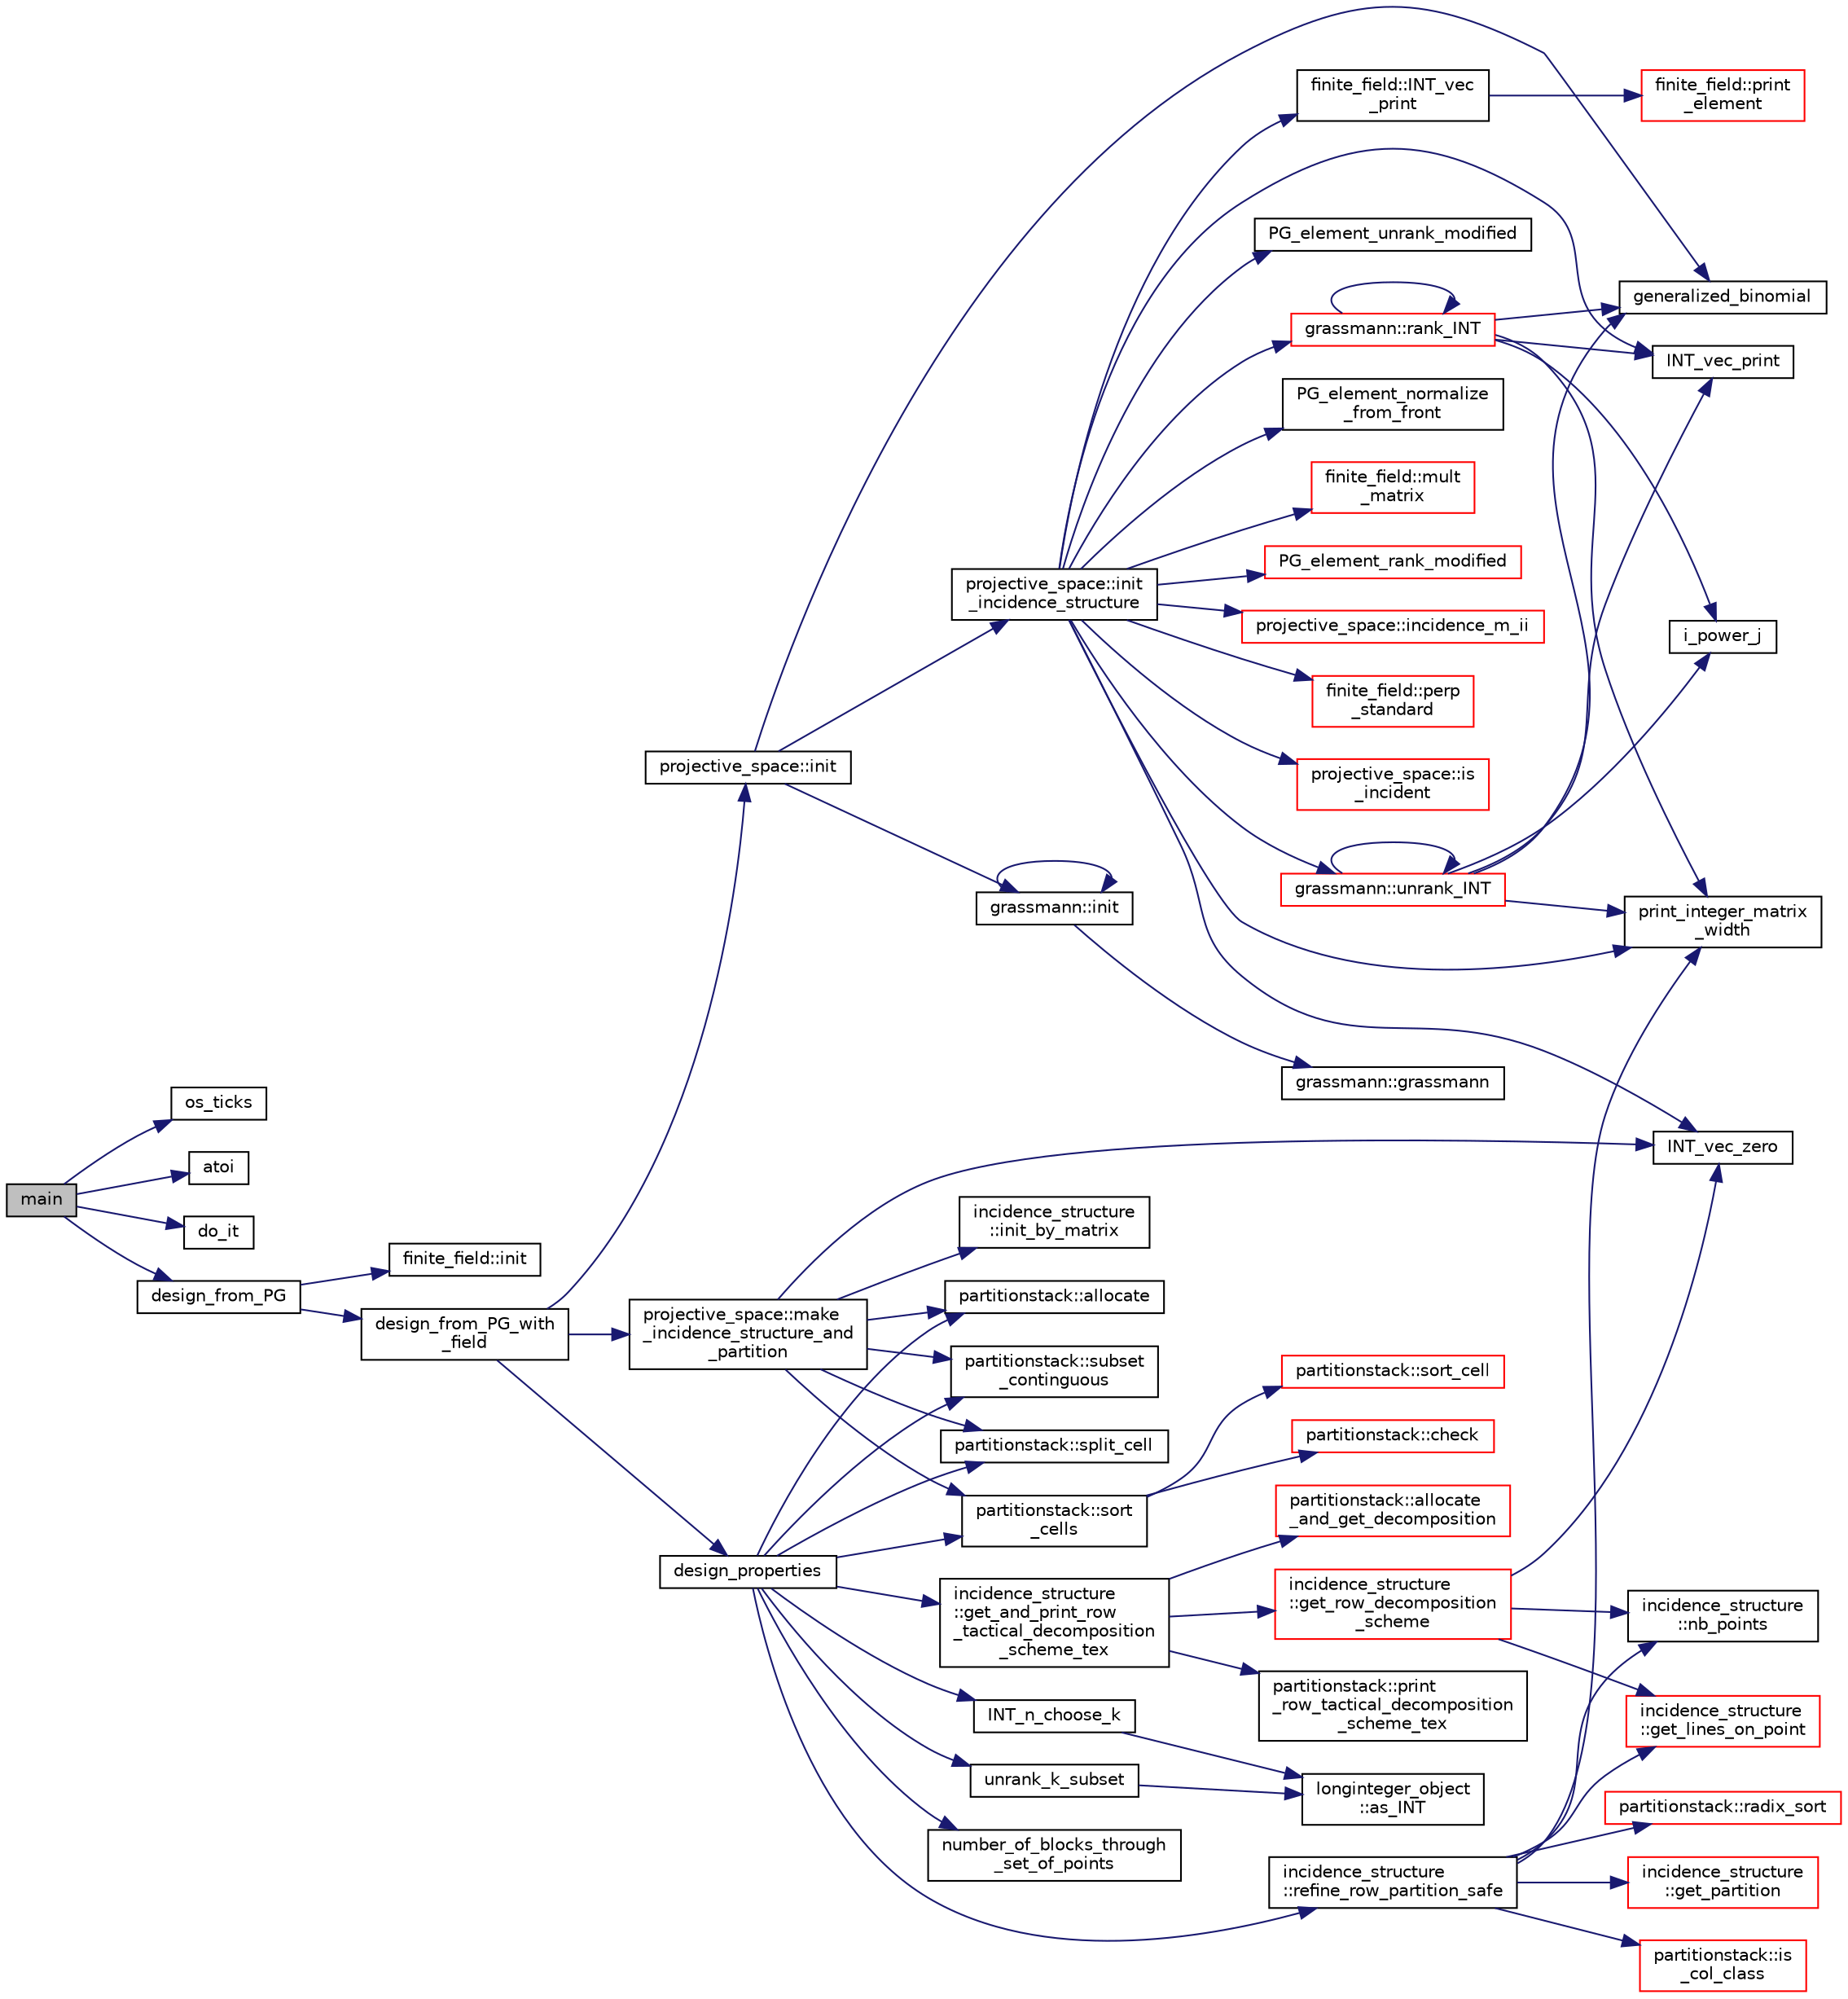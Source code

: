 digraph "main"
{
  edge [fontname="Helvetica",fontsize="10",labelfontname="Helvetica",labelfontsize="10"];
  node [fontname="Helvetica",fontsize="10",shape=record];
  rankdir="LR";
  Node669 [label="main",height=0.2,width=0.4,color="black", fillcolor="grey75", style="filled", fontcolor="black"];
  Node669 -> Node670 [color="midnightblue",fontsize="10",style="solid",fontname="Helvetica"];
  Node670 [label="os_ticks",height=0.2,width=0.4,color="black", fillcolor="white", style="filled",URL="$d5/db4/io__and__os_8h.html#a3da6d2b09e35d569adb7101dffcb5224"];
  Node669 -> Node671 [color="midnightblue",fontsize="10",style="solid",fontname="Helvetica"];
  Node671 [label="atoi",height=0.2,width=0.4,color="black", fillcolor="white", style="filled",URL="$d9/d60/discreta_8h.html#ad0ac71cbcb495289e474437d6b7d7fac"];
  Node669 -> Node672 [color="midnightblue",fontsize="10",style="solid",fontname="Helvetica"];
  Node672 [label="do_it",height=0.2,width=0.4,color="black", fillcolor="white", style="filled",URL="$d9/dc2/apps_2combinatorics_2design_8_c.html#a8322e25d1cf794bd03fd8d56554a003f"];
  Node669 -> Node673 [color="midnightblue",fontsize="10",style="solid",fontname="Helvetica"];
  Node673 [label="design_from_PG",height=0.2,width=0.4,color="black", fillcolor="white", style="filled",URL="$d9/dc2/apps_2combinatorics_2design_8_c.html#aaac4564bcb168115351dacf8aefd1001"];
  Node673 -> Node674 [color="midnightblue",fontsize="10",style="solid",fontname="Helvetica"];
  Node674 [label="finite_field::init",height=0.2,width=0.4,color="black", fillcolor="white", style="filled",URL="$df/d5a/classfinite__field.html#a13e75e8165b27464935b50368ee8313c"];
  Node673 -> Node675 [color="midnightblue",fontsize="10",style="solid",fontname="Helvetica"];
  Node675 [label="design_from_PG_with\l_field",height=0.2,width=0.4,color="black", fillcolor="white", style="filled",URL="$d9/dc2/apps_2combinatorics_2design_8_c.html#a5d0ddbe05228e631bc5fc469bc9ba6dd"];
  Node675 -> Node676 [color="midnightblue",fontsize="10",style="solid",fontname="Helvetica"];
  Node676 [label="projective_space::init",height=0.2,width=0.4,color="black", fillcolor="white", style="filled",URL="$d2/d17/classprojective__space.html#a8a1efa40df92744519365f82e4740dab"];
  Node676 -> Node677 [color="midnightblue",fontsize="10",style="solid",fontname="Helvetica"];
  Node677 [label="grassmann::init",height=0.2,width=0.4,color="black", fillcolor="white", style="filled",URL="$df/d02/classgrassmann.html#a2e8cf7b9f203254493d7c2607c17d498"];
  Node677 -> Node678 [color="midnightblue",fontsize="10",style="solid",fontname="Helvetica"];
  Node678 [label="grassmann::grassmann",height=0.2,width=0.4,color="black", fillcolor="white", style="filled",URL="$df/d02/classgrassmann.html#a252a85d3b74eb4fbd5771f4152a5f272"];
  Node677 -> Node677 [color="midnightblue",fontsize="10",style="solid",fontname="Helvetica"];
  Node676 -> Node679 [color="midnightblue",fontsize="10",style="solid",fontname="Helvetica"];
  Node679 [label="generalized_binomial",height=0.2,width=0.4,color="black", fillcolor="white", style="filled",URL="$d2/d7c/combinatorics_8_c.html#a24762dc22e45175d18ec1ec1d2556ae8"];
  Node676 -> Node680 [color="midnightblue",fontsize="10",style="solid",fontname="Helvetica"];
  Node680 [label="projective_space::init\l_incidence_structure",height=0.2,width=0.4,color="black", fillcolor="white", style="filled",URL="$d2/d17/classprojective__space.html#a1e59490325e045cc52674a3706780aed"];
  Node680 -> Node681 [color="midnightblue",fontsize="10",style="solid",fontname="Helvetica"];
  Node681 [label="INT_vec_zero",height=0.2,width=0.4,color="black", fillcolor="white", style="filled",URL="$df/dbf/sajeeb_8_c.html#aa8c9c7977203577026080f546fe4980f"];
  Node680 -> Node682 [color="midnightblue",fontsize="10",style="solid",fontname="Helvetica"];
  Node682 [label="PG_element_unrank_modified",height=0.2,width=0.4,color="black", fillcolor="white", style="filled",URL="$d4/d67/geometry_8h.html#a83ae9b605d496f6a90345303f6efae64"];
  Node680 -> Node683 [color="midnightblue",fontsize="10",style="solid",fontname="Helvetica"];
  Node683 [label="INT_vec_print",height=0.2,width=0.4,color="black", fillcolor="white", style="filled",URL="$df/dbf/sajeeb_8_c.html#a79a5901af0b47dd0d694109543c027fe"];
  Node680 -> Node684 [color="midnightblue",fontsize="10",style="solid",fontname="Helvetica"];
  Node684 [label="finite_field::INT_vec\l_print",height=0.2,width=0.4,color="black", fillcolor="white", style="filled",URL="$df/d5a/classfinite__field.html#a9c33a61dedc197e37b014b6f8dc07f06"];
  Node684 -> Node685 [color="midnightblue",fontsize="10",style="solid",fontname="Helvetica"];
  Node685 [label="finite_field::print\l_element",height=0.2,width=0.4,color="red", fillcolor="white", style="filled",URL="$df/d5a/classfinite__field.html#ab7d1f59c043d7696b8b47c92d0fedad5"];
  Node680 -> Node688 [color="midnightblue",fontsize="10",style="solid",fontname="Helvetica"];
  Node688 [label="PG_element_normalize\l_from_front",height=0.2,width=0.4,color="black", fillcolor="white", style="filled",URL="$d4/d67/geometry_8h.html#af675caf5f9975573455c8d93cb56bf95"];
  Node680 -> Node689 [color="midnightblue",fontsize="10",style="solid",fontname="Helvetica"];
  Node689 [label="grassmann::unrank_INT",height=0.2,width=0.4,color="red", fillcolor="white", style="filled",URL="$df/d02/classgrassmann.html#a32079405b95a6da2ba1420567d762d64"];
  Node689 -> Node679 [color="midnightblue",fontsize="10",style="solid",fontname="Helvetica"];
  Node689 -> Node690 [color="midnightblue",fontsize="10",style="solid",fontname="Helvetica"];
  Node690 [label="i_power_j",height=0.2,width=0.4,color="black", fillcolor="white", style="filled",URL="$de/dc5/algebra__and__number__theory_8h.html#a39b321523e8957d701618bb5cac542b5"];
  Node689 -> Node683 [color="midnightblue",fontsize="10",style="solid",fontname="Helvetica"];
  Node689 -> Node689 [color="midnightblue",fontsize="10",style="solid",fontname="Helvetica"];
  Node689 -> Node693 [color="midnightblue",fontsize="10",style="solid",fontname="Helvetica"];
  Node693 [label="print_integer_matrix\l_width",height=0.2,width=0.4,color="black", fillcolor="white", style="filled",URL="$d5/db4/io__and__os_8h.html#aa78f3e73fc2179251bd15adbcc31573f"];
  Node680 -> Node693 [color="midnightblue",fontsize="10",style="solid",fontname="Helvetica"];
  Node680 -> Node694 [color="midnightblue",fontsize="10",style="solid",fontname="Helvetica"];
  Node694 [label="grassmann::rank_INT",height=0.2,width=0.4,color="red", fillcolor="white", style="filled",URL="$df/d02/classgrassmann.html#a1fa95ce7ecebd48b04c7a0dc75491184"];
  Node694 -> Node693 [color="midnightblue",fontsize="10",style="solid",fontname="Helvetica"];
  Node694 -> Node683 [color="midnightblue",fontsize="10",style="solid",fontname="Helvetica"];
  Node694 -> Node690 [color="midnightblue",fontsize="10",style="solid",fontname="Helvetica"];
  Node694 -> Node679 [color="midnightblue",fontsize="10",style="solid",fontname="Helvetica"];
  Node694 -> Node694 [color="midnightblue",fontsize="10",style="solid",fontname="Helvetica"];
  Node680 -> Node697 [color="midnightblue",fontsize="10",style="solid",fontname="Helvetica"];
  Node697 [label="finite_field::mult\l_matrix",height=0.2,width=0.4,color="red", fillcolor="white", style="filled",URL="$df/d5a/classfinite__field.html#a48517f15dfd7b21c37e0975855f1ada2"];
  Node680 -> Node700 [color="midnightblue",fontsize="10",style="solid",fontname="Helvetica"];
  Node700 [label="PG_element_rank_modified",height=0.2,width=0.4,color="red", fillcolor="white", style="filled",URL="$d4/d67/geometry_8h.html#a9cd1a8bf5b88a038e33862f6c2c3dd36"];
  Node680 -> Node702 [color="midnightblue",fontsize="10",style="solid",fontname="Helvetica"];
  Node702 [label="projective_space::incidence_m_ii",height=0.2,width=0.4,color="red", fillcolor="white", style="filled",URL="$d2/d17/classprojective__space.html#adafef534cb822f51289101e7d465ede2"];
  Node680 -> Node704 [color="midnightblue",fontsize="10",style="solid",fontname="Helvetica"];
  Node704 [label="finite_field::perp\l_standard",height=0.2,width=0.4,color="red", fillcolor="white", style="filled",URL="$df/d5a/classfinite__field.html#a2f5bc92908aea624a8d9179d2a9ba057"];
  Node680 -> Node709 [color="midnightblue",fontsize="10",style="solid",fontname="Helvetica"];
  Node709 [label="projective_space::is\l_incident",height=0.2,width=0.4,color="red", fillcolor="white", style="filled",URL="$d2/d17/classprojective__space.html#a225780a9f3d266bc425b3be0cf5bc0ff"];
  Node675 -> Node711 [color="midnightblue",fontsize="10",style="solid",fontname="Helvetica"];
  Node711 [label="projective_space::make\l_incidence_structure_and\l_partition",height=0.2,width=0.4,color="black", fillcolor="white", style="filled",URL="$d2/d17/classprojective__space.html#a40b8d8590d6612a33a930e9c75b45774"];
  Node711 -> Node681 [color="midnightblue",fontsize="10",style="solid",fontname="Helvetica"];
  Node711 -> Node712 [color="midnightblue",fontsize="10",style="solid",fontname="Helvetica"];
  Node712 [label="incidence_structure\l::init_by_matrix",height=0.2,width=0.4,color="black", fillcolor="white", style="filled",URL="$da/d8a/classincidence__structure.html#a3f4fea622872e3e0f50698abca967561"];
  Node711 -> Node713 [color="midnightblue",fontsize="10",style="solid",fontname="Helvetica"];
  Node713 [label="partitionstack::allocate",height=0.2,width=0.4,color="black", fillcolor="white", style="filled",URL="$d3/d87/classpartitionstack.html#a8ff49c4bd001383eb1f9f0d9bbb01c05"];
  Node711 -> Node714 [color="midnightblue",fontsize="10",style="solid",fontname="Helvetica"];
  Node714 [label="partitionstack::subset\l_continguous",height=0.2,width=0.4,color="black", fillcolor="white", style="filled",URL="$d3/d87/classpartitionstack.html#a9a58475ddfa123b384ff187b290fa37c"];
  Node711 -> Node715 [color="midnightblue",fontsize="10",style="solid",fontname="Helvetica"];
  Node715 [label="partitionstack::split_cell",height=0.2,width=0.4,color="black", fillcolor="white", style="filled",URL="$d3/d87/classpartitionstack.html#aafceac783d21309e491df61254f41244"];
  Node711 -> Node716 [color="midnightblue",fontsize="10",style="solid",fontname="Helvetica"];
  Node716 [label="partitionstack::sort\l_cells",height=0.2,width=0.4,color="black", fillcolor="white", style="filled",URL="$d3/d87/classpartitionstack.html#a6e2783ab6d6b06f37ac21ce529e219b6"];
  Node716 -> Node717 [color="midnightblue",fontsize="10",style="solid",fontname="Helvetica"];
  Node717 [label="partitionstack::sort_cell",height=0.2,width=0.4,color="red", fillcolor="white", style="filled",URL="$d3/d87/classpartitionstack.html#abb4d78049a6424e54e65a25c7d57dca2"];
  Node716 -> Node721 [color="midnightblue",fontsize="10",style="solid",fontname="Helvetica"];
  Node721 [label="partitionstack::check",height=0.2,width=0.4,color="red", fillcolor="white", style="filled",URL="$d3/d87/classpartitionstack.html#a30ab45463af6dbfc8e46314ff03624ae"];
  Node675 -> Node724 [color="midnightblue",fontsize="10",style="solid",fontname="Helvetica"];
  Node724 [label="design_properties",height=0.2,width=0.4,color="black", fillcolor="white", style="filled",URL="$d9/dc2/apps_2combinatorics_2design_8_c.html#a7d7aac893d68b4a25d1ab91b57ae2af1"];
  Node724 -> Node713 [color="midnightblue",fontsize="10",style="solid",fontname="Helvetica"];
  Node724 -> Node714 [color="midnightblue",fontsize="10",style="solid",fontname="Helvetica"];
  Node724 -> Node715 [color="midnightblue",fontsize="10",style="solid",fontname="Helvetica"];
  Node724 -> Node716 [color="midnightblue",fontsize="10",style="solid",fontname="Helvetica"];
  Node724 -> Node725 [color="midnightblue",fontsize="10",style="solid",fontname="Helvetica"];
  Node725 [label="incidence_structure\l::refine_row_partition_safe",height=0.2,width=0.4,color="black", fillcolor="white", style="filled",URL="$da/d8a/classincidence__structure.html#ae84b2dc0f1a0cd1f9acfadcae21e3745"];
  Node725 -> Node726 [color="midnightblue",fontsize="10",style="solid",fontname="Helvetica"];
  Node726 [label="incidence_structure\l::get_partition",height=0.2,width=0.4,color="red", fillcolor="white", style="filled",URL="$da/d8a/classincidence__structure.html#a15f287785f85f3c6098dae8ec80a0ccd"];
  Node725 -> Node729 [color="midnightblue",fontsize="10",style="solid",fontname="Helvetica"];
  Node729 [label="incidence_structure\l::nb_points",height=0.2,width=0.4,color="black", fillcolor="white", style="filled",URL="$da/d8a/classincidence__structure.html#aff5f6bfdc7470e73082ee6faacf0af64"];
  Node725 -> Node730 [color="midnightblue",fontsize="10",style="solid",fontname="Helvetica"];
  Node730 [label="incidence_structure\l::get_lines_on_point",height=0.2,width=0.4,color="red", fillcolor="white", style="filled",URL="$da/d8a/classincidence__structure.html#a09148fd9478525b4a65c8e44833d1861"];
  Node725 -> Node693 [color="midnightblue",fontsize="10",style="solid",fontname="Helvetica"];
  Node725 -> Node889 [color="midnightblue",fontsize="10",style="solid",fontname="Helvetica"];
  Node889 [label="partitionstack::is\l_col_class",height=0.2,width=0.4,color="red", fillcolor="white", style="filled",URL="$d3/d87/classpartitionstack.html#a9dbd980faea7ce40bebd3cf4b843bc63"];
  Node725 -> Node890 [color="midnightblue",fontsize="10",style="solid",fontname="Helvetica"];
  Node890 [label="partitionstack::radix_sort",height=0.2,width=0.4,color="red", fillcolor="white", style="filled",URL="$d3/d87/classpartitionstack.html#a9ab564e8289467768e46fea7d6f8711e"];
  Node724 -> Node894 [color="midnightblue",fontsize="10",style="solid",fontname="Helvetica"];
  Node894 [label="incidence_structure\l::get_and_print_row\l_tactical_decomposition\l_scheme_tex",height=0.2,width=0.4,color="black", fillcolor="white", style="filled",URL="$da/d8a/classincidence__structure.html#a93bcc4c9c4ebb9635a60b2c5df9c43b0"];
  Node894 -> Node895 [color="midnightblue",fontsize="10",style="solid",fontname="Helvetica"];
  Node895 [label="partitionstack::allocate\l_and_get_decomposition",height=0.2,width=0.4,color="red", fillcolor="white", style="filled",URL="$d3/d87/classpartitionstack.html#a3cd13923b18c41d37259ed943f331208"];
  Node894 -> Node896 [color="midnightblue",fontsize="10",style="solid",fontname="Helvetica"];
  Node896 [label="incidence_structure\l::get_row_decomposition\l_scheme",height=0.2,width=0.4,color="red", fillcolor="white", style="filled",URL="$da/d8a/classincidence__structure.html#aa0ad04253ba8e75bb15900ee8b01c9aa"];
  Node896 -> Node681 [color="midnightblue",fontsize="10",style="solid",fontname="Helvetica"];
  Node896 -> Node730 [color="midnightblue",fontsize="10",style="solid",fontname="Helvetica"];
  Node896 -> Node729 [color="midnightblue",fontsize="10",style="solid",fontname="Helvetica"];
  Node894 -> Node897 [color="midnightblue",fontsize="10",style="solid",fontname="Helvetica"];
  Node897 [label="partitionstack::print\l_row_tactical_decomposition\l_scheme_tex",height=0.2,width=0.4,color="black", fillcolor="white", style="filled",URL="$d3/d87/classpartitionstack.html#ae4b0ff95426d127e85b655652676c1e2"];
  Node724 -> Node898 [color="midnightblue",fontsize="10",style="solid",fontname="Helvetica"];
  Node898 [label="INT_n_choose_k",height=0.2,width=0.4,color="black", fillcolor="white", style="filled",URL="$d2/d7c/combinatorics_8_c.html#aa74adc702e59feadb839f44c0aaec8f6"];
  Node898 -> Node899 [color="midnightblue",fontsize="10",style="solid",fontname="Helvetica"];
  Node899 [label="longinteger_object\l::as_INT",height=0.2,width=0.4,color="black", fillcolor="white", style="filled",URL="$dd/d7e/classlonginteger__object.html#afb992d4679a6741acc63c8bcba27971e"];
  Node724 -> Node900 [color="midnightblue",fontsize="10",style="solid",fontname="Helvetica"];
  Node900 [label="unrank_k_subset",height=0.2,width=0.4,color="black", fillcolor="white", style="filled",URL="$d2/d7c/combinatorics_8_c.html#a709dbec12f4da5bb02b9352d45a2c77d"];
  Node900 -> Node899 [color="midnightblue",fontsize="10",style="solid",fontname="Helvetica"];
  Node724 -> Node901 [color="midnightblue",fontsize="10",style="solid",fontname="Helvetica"];
  Node901 [label="number_of_blocks_through\l_set_of_points",height=0.2,width=0.4,color="black", fillcolor="white", style="filled",URL="$d9/dc2/apps_2combinatorics_2design_8_c.html#a5b0db90d64c604b9c5ca6070b77f4f42"];
}
